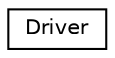 digraph "Graphical Class Hierarchy"
{
  edge [fontname="Helvetica",fontsize="10",labelfontname="Helvetica",labelfontsize="10"];
  node [fontname="Helvetica",fontsize="10",shape=record];
  rankdir="LR";
  Node0 [label="Driver",height=0.2,width=0.4,color="black", fillcolor="white", style="filled",URL="$classDriver.html"];
}
